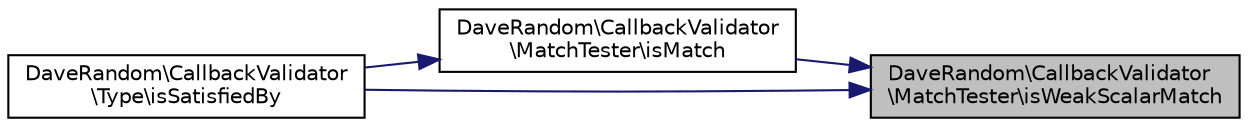 digraph "DaveRandom\CallbackValidator\MatchTester\isWeakScalarMatch"
{
 // INTERACTIVE_SVG=YES
 // LATEX_PDF_SIZE
  edge [fontname="Helvetica",fontsize="10",labelfontname="Helvetica",labelfontsize="10"];
  node [fontname="Helvetica",fontsize="10",shape=record];
  rankdir="RL";
  Node1 [label="DaveRandom\\CallbackValidator\l\\MatchTester\\isWeakScalarMatch",height=0.2,width=0.4,color="black", fillcolor="grey75", style="filled", fontcolor="black",tooltip=" "];
  Node1 -> Node2 [dir="back",color="midnightblue",fontsize="10",style="solid",fontname="Helvetica"];
  Node2 [label="DaveRandom\\CallbackValidator\l\\MatchTester\\isMatch",height=0.2,width=0.4,color="black", fillcolor="white", style="filled",URL="$d3/d4a/class_dave_random_1_1_callback_validator_1_1_match_tester.html#a9bd03b57450b372403f9cda42d82c5ff",tooltip=" "];
  Node2 -> Node3 [dir="back",color="midnightblue",fontsize="10",style="solid",fontname="Helvetica"];
  Node3 [label="DaveRandom\\CallbackValidator\l\\Type\\isSatisfiedBy",height=0.2,width=0.4,color="black", fillcolor="white", style="filled",URL="$d6/d33/class_dave_random_1_1_callback_validator_1_1_type.html#ae938ae8443895e806b30b286bae762c3",tooltip=" "];
  Node1 -> Node3 [dir="back",color="midnightblue",fontsize="10",style="solid",fontname="Helvetica"];
}
